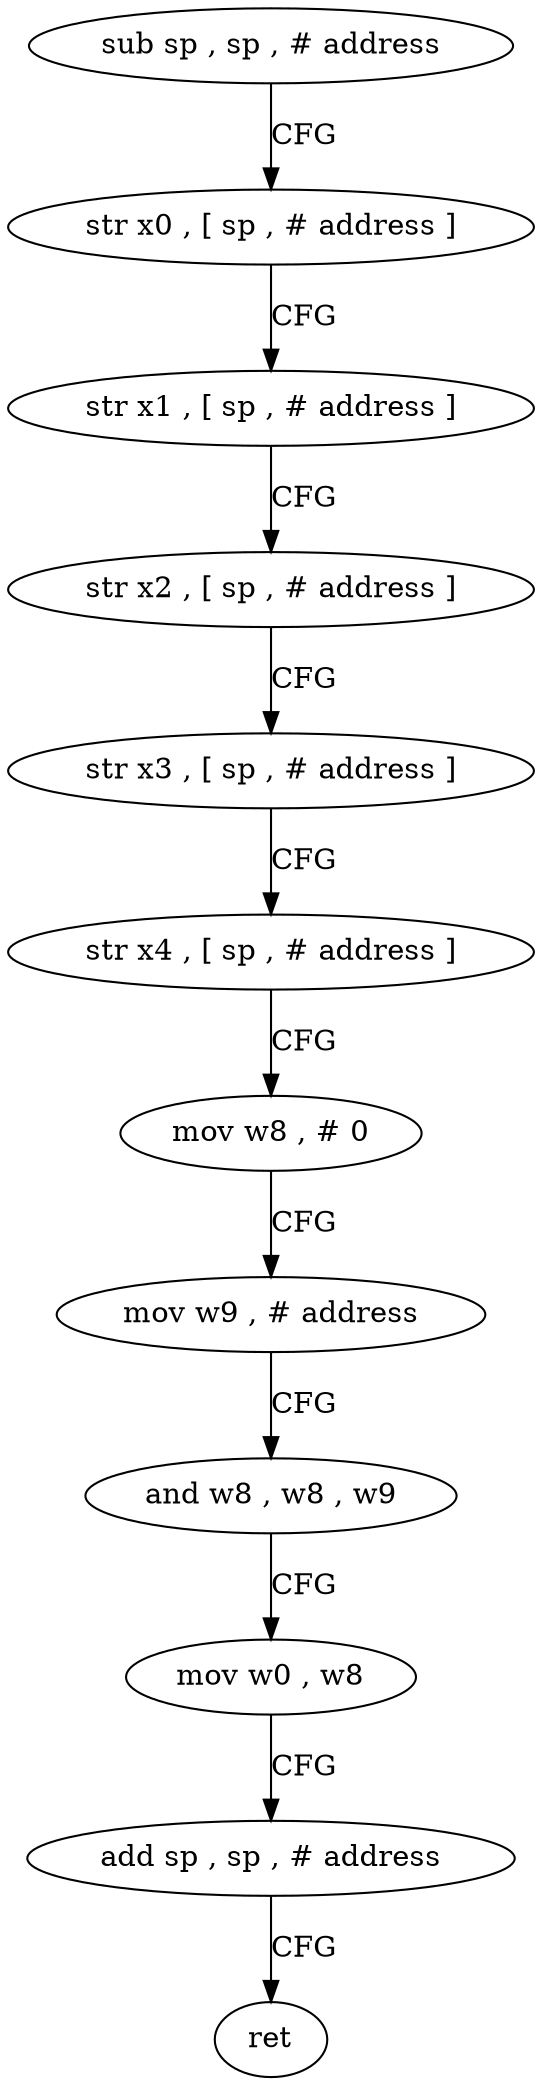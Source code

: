 digraph "func" {
"184256" [label = "sub sp , sp , # address" ]
"184260" [label = "str x0 , [ sp , # address ]" ]
"184264" [label = "str x1 , [ sp , # address ]" ]
"184268" [label = "str x2 , [ sp , # address ]" ]
"184272" [label = "str x3 , [ sp , # address ]" ]
"184276" [label = "str x4 , [ sp , # address ]" ]
"184280" [label = "mov w8 , # 0" ]
"184284" [label = "mov w9 , # address" ]
"184288" [label = "and w8 , w8 , w9" ]
"184292" [label = "mov w0 , w8" ]
"184296" [label = "add sp , sp , # address" ]
"184300" [label = "ret" ]
"184256" -> "184260" [ label = "CFG" ]
"184260" -> "184264" [ label = "CFG" ]
"184264" -> "184268" [ label = "CFG" ]
"184268" -> "184272" [ label = "CFG" ]
"184272" -> "184276" [ label = "CFG" ]
"184276" -> "184280" [ label = "CFG" ]
"184280" -> "184284" [ label = "CFG" ]
"184284" -> "184288" [ label = "CFG" ]
"184288" -> "184292" [ label = "CFG" ]
"184292" -> "184296" [ label = "CFG" ]
"184296" -> "184300" [ label = "CFG" ]
}
